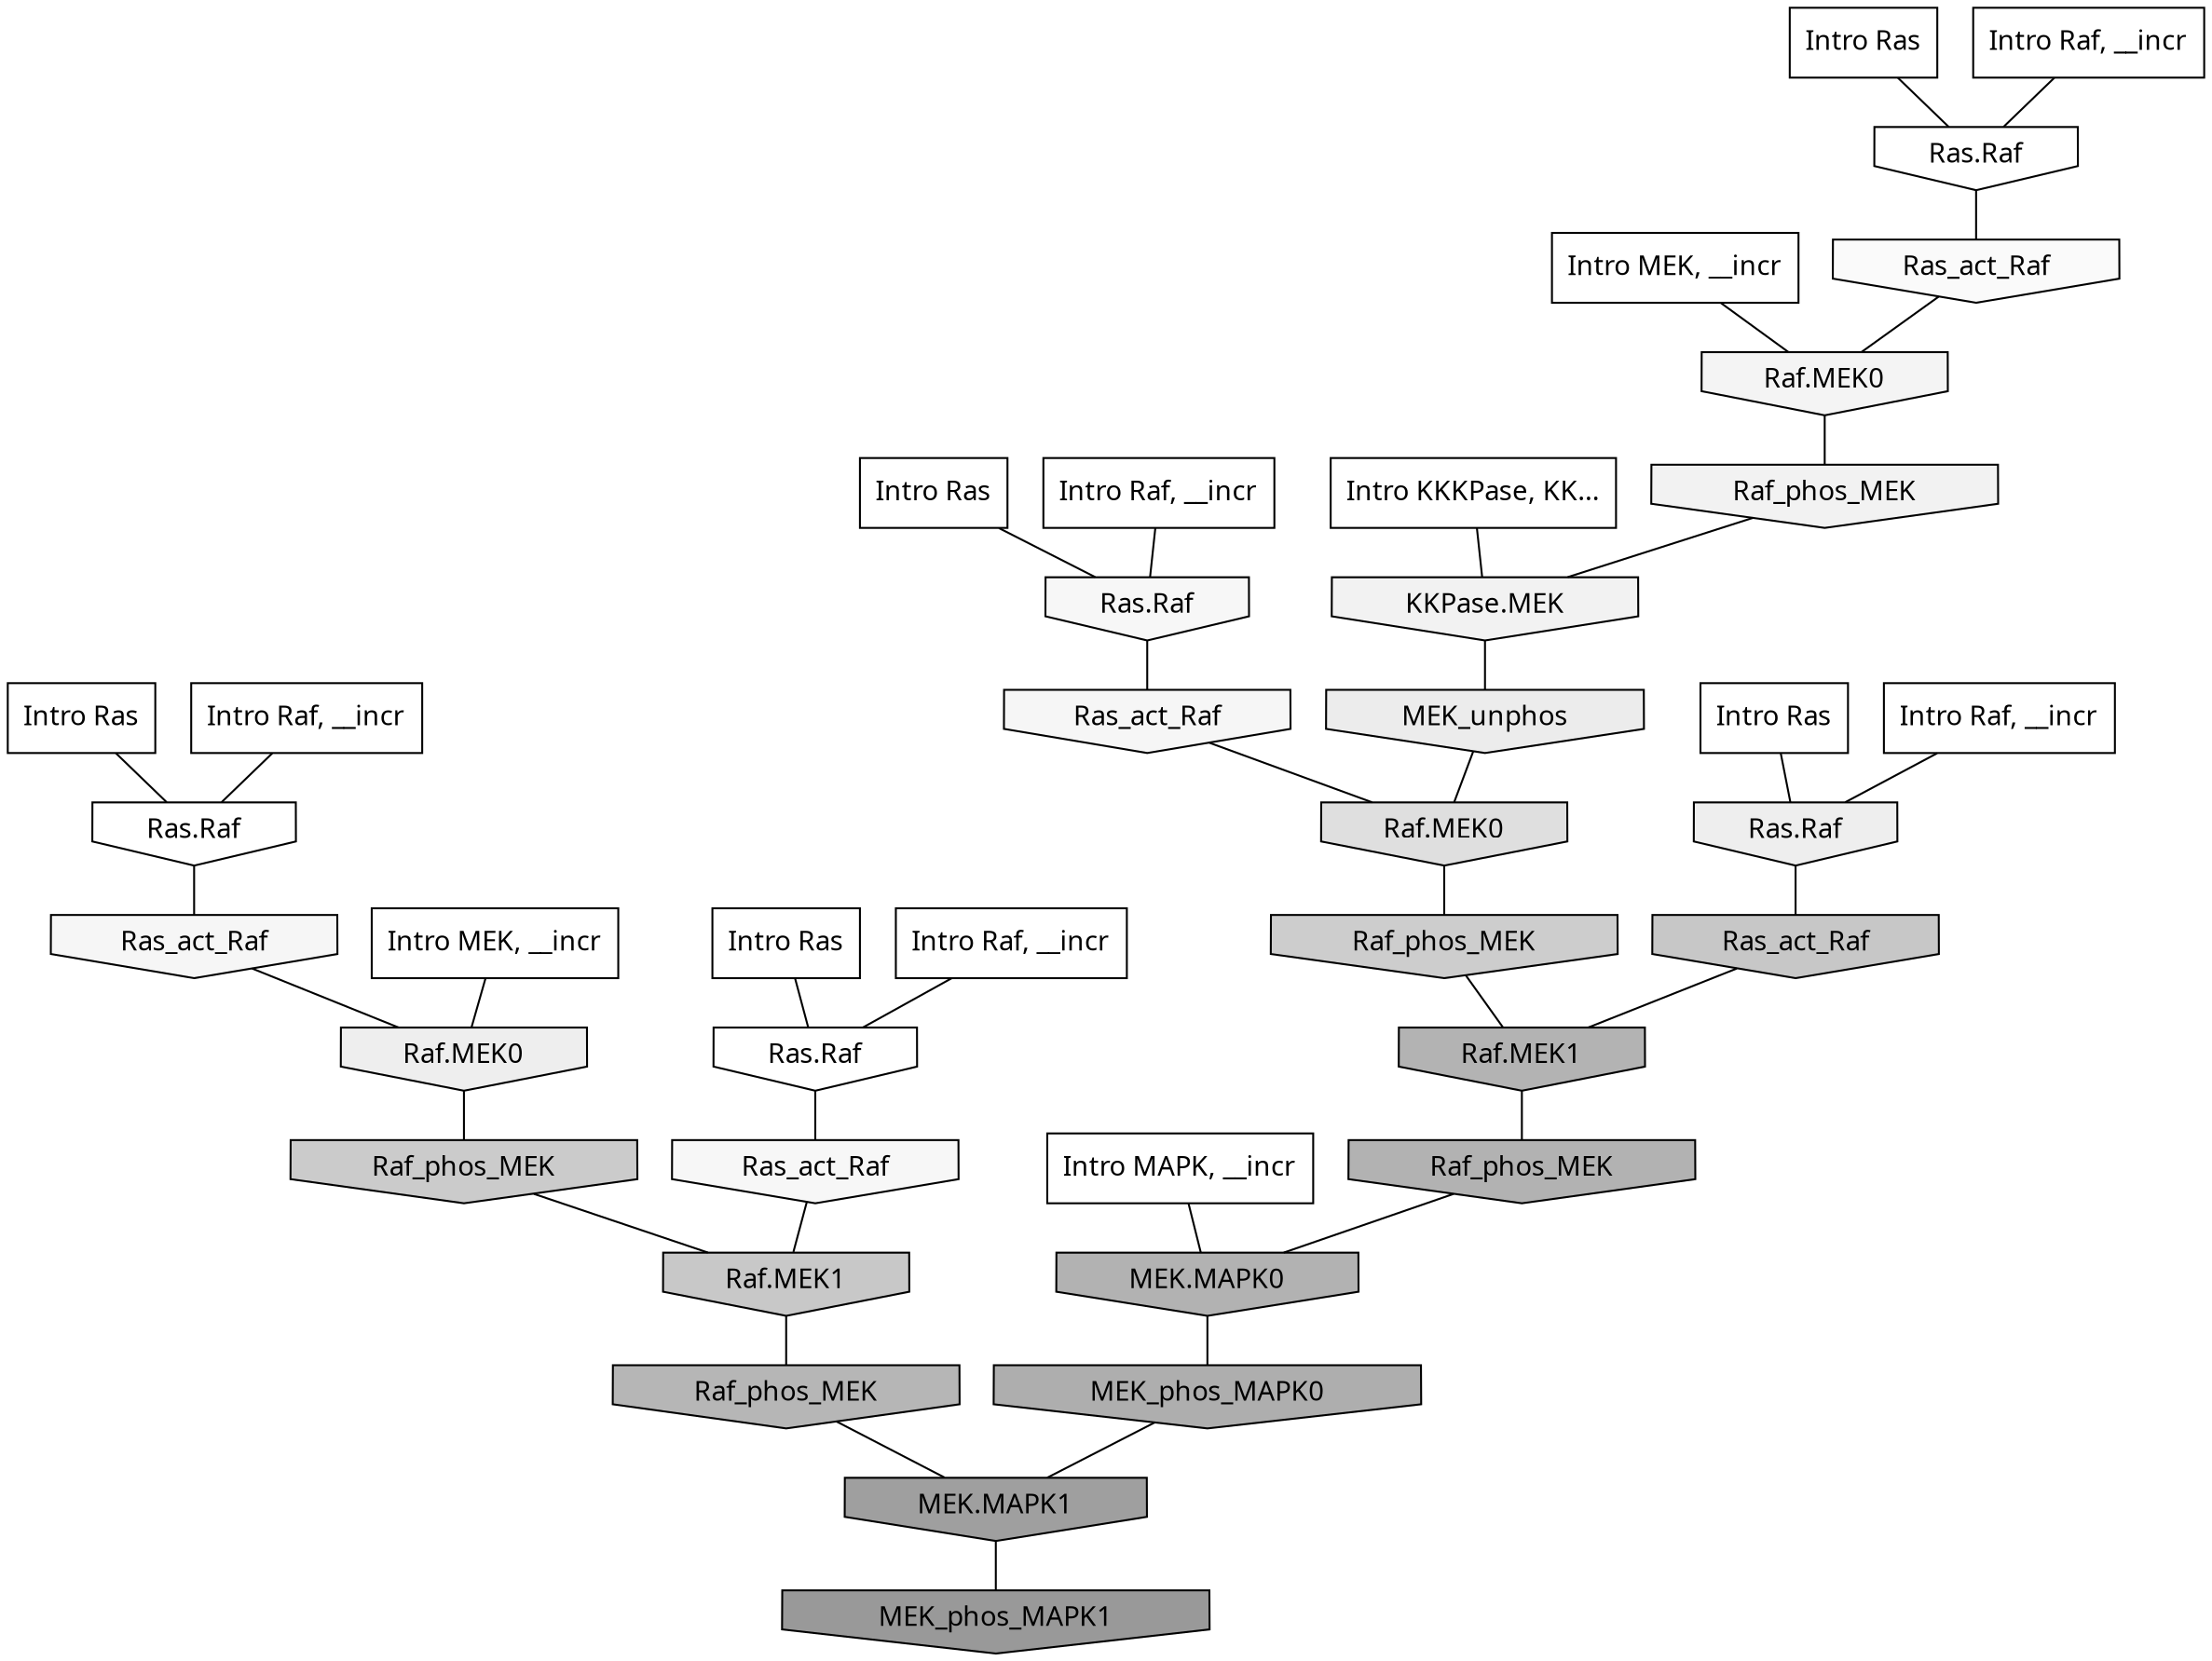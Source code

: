 digraph G{
  rankdir="TB";
  ranksep=0.30;
  node [fontname="CMU Serif"];
  edge [fontname="CMU Serif"];
  
  0 [label="Intro Ras", shape=rectangle, style=filled, fillcolor="0.000 0.000 1.000"]
  
  5 [label="Intro Ras", shape=rectangle, style=filled, fillcolor="0.000 0.000 1.000"]
  
  28 [label="Intro Ras", shape=rectangle, style=filled, fillcolor="0.000 0.000 1.000"]
  
  38 [label="Intro Ras", shape=rectangle, style=filled, fillcolor="0.000 0.000 1.000"]
  
  89 [label="Intro Ras", shape=rectangle, style=filled, fillcolor="0.000 0.000 1.000"]
  
  235 [label="Intro Raf, __incr", shape=rectangle, style=filled, fillcolor="0.000 0.000 1.000"]
  
  263 [label="Intro Raf, __incr", shape=rectangle, style=filled, fillcolor="0.000 0.000 1.000"]
  
  469 [label="Intro Raf, __incr", shape=rectangle, style=filled, fillcolor="0.000 0.000 1.000"]
  
  582 [label="Intro Raf, __incr", shape=rectangle, style=filled, fillcolor="0.000 0.000 1.000"]
  
  668 [label="Intro Raf, __incr", shape=rectangle, style=filled, fillcolor="0.000 0.000 1.000"]
  
  1526 [label="Intro MEK, __incr", shape=rectangle, style=filled, fillcolor="0.000 0.000 1.000"]
  
  1882 [label="Intro MEK, __incr", shape=rectangle, style=filled, fillcolor="0.000 0.000 1.000"]
  
  2350 [label="Intro MAPK, __incr", shape=rectangle, style=filled, fillcolor="0.000 0.000 1.000"]
  
  3160 [label="Intro KKKPase, KK...", shape=rectangle, style=filled, fillcolor="0.000 0.000 1.000"]
  
  3289 [label="Ras.Raf", shape=invhouse, style=filled, fillcolor="0.000 0.000 1.000"]
  
  3294 [label="Ras.Raf", shape=invhouse, style=filled, fillcolor="0.000 0.000 1.000"]
  
  3319 [label="Ras.Raf", shape=invhouse, style=filled, fillcolor="0.000 0.000 0.998"]
  
  3451 [label="Ras_act_Raf", shape=invhouse, style=filled, fillcolor="0.000 0.000 0.977"]
  
  3508 [label="Ras_act_Raf", shape=invhouse, style=filled, fillcolor="0.000 0.000 0.968"]
  
  3541 [label="Ras.Raf", shape=invhouse, style=filled, fillcolor="0.000 0.000 0.966"]
  
  3556 [label="Ras_act_Raf", shape=invhouse, style=filled, fillcolor="0.000 0.000 0.964"]
  
  3577 [label="Ras_act_Raf", shape=invhouse, style=filled, fillcolor="0.000 0.000 0.961"]
  
  3626 [label="Raf.MEK0", shape=invhouse, style=filled, fillcolor="0.000 0.000 0.956"]
  
  3722 [label="Raf_phos_MEK", shape=invhouse, style=filled, fillcolor="0.000 0.000 0.946"]
  
  3733 [label="KKPase.MEK", shape=invhouse, style=filled, fillcolor="0.000 0.000 0.946"]
  
  3932 [label="Raf.MEK0", shape=invhouse, style=filled, fillcolor="0.000 0.000 0.932"]
  
  3975 [label="Ras.Raf", shape=invhouse, style=filled, fillcolor="0.000 0.000 0.930"]
  
  4097 [label="MEK_unphos", shape=invhouse, style=filled, fillcolor="0.000 0.000 0.922"]
  
  4860 [label="Raf.MEK0", shape=invhouse, style=filled, fillcolor="0.000 0.000 0.874"]
  
  6146 [label="Raf_phos_MEK", shape=invhouse, style=filled, fillcolor="0.000 0.000 0.803"]
  
  6333 [label="Raf_phos_MEK", shape=invhouse, style=filled, fillcolor="0.000 0.000 0.795"]
  
  6598 [label="Raf.MEK1", shape=invhouse, style=filled, fillcolor="0.000 0.000 0.785"]
  
  6741 [label="Ras_act_Raf", shape=invhouse, style=filled, fillcolor="0.000 0.000 0.780"]
  
  8953 [label="Raf_phos_MEK", shape=invhouse, style=filled, fillcolor="0.000 0.000 0.713"]
  
  9508 [label="Raf.MEK1", shape=invhouse, style=filled, fillcolor="0.000 0.000 0.700"]
  
  9605 [label="Raf_phos_MEK", shape=invhouse, style=filled, fillcolor="0.000 0.000 0.698"]
  
  9607 [label="MEK.MAPK0", shape=invhouse, style=filled, fillcolor="0.000 0.000 0.698"]
  
  10448 [label="MEK_phos_MAPK0", shape=invhouse, style=filled, fillcolor="0.000 0.000 0.680"]
  
  13896 [label="MEK.MAPK1", shape=invhouse, style=filled, fillcolor="0.000 0.000 0.623"]
  
  15498 [label="MEK_phos_MAPK1", shape=invhouse, style=filled, fillcolor="0.000 0.000 0.600"]
  
  
  13896 -> 15498 [dir=none, color="0.000 0.000 0.000"] 
  10448 -> 13896 [dir=none, color="0.000 0.000 0.000"] 
  9607 -> 10448 [dir=none, color="0.000 0.000 0.000"] 
  9605 -> 9607 [dir=none, color="0.000 0.000 0.000"] 
  9508 -> 9605 [dir=none, color="0.000 0.000 0.000"] 
  8953 -> 13896 [dir=none, color="0.000 0.000 0.000"] 
  6741 -> 9508 [dir=none, color="0.000 0.000 0.000"] 
  6598 -> 8953 [dir=none, color="0.000 0.000 0.000"] 
  6333 -> 6598 [dir=none, color="0.000 0.000 0.000"] 
  6146 -> 9508 [dir=none, color="0.000 0.000 0.000"] 
  4860 -> 6146 [dir=none, color="0.000 0.000 0.000"] 
  4097 -> 4860 [dir=none, color="0.000 0.000 0.000"] 
  3975 -> 6741 [dir=none, color="0.000 0.000 0.000"] 
  3932 -> 6333 [dir=none, color="0.000 0.000 0.000"] 
  3733 -> 4097 [dir=none, color="0.000 0.000 0.000"] 
  3722 -> 3733 [dir=none, color="0.000 0.000 0.000"] 
  3626 -> 3722 [dir=none, color="0.000 0.000 0.000"] 
  3577 -> 4860 [dir=none, color="0.000 0.000 0.000"] 
  3556 -> 3932 [dir=none, color="0.000 0.000 0.000"] 
  3541 -> 3577 [dir=none, color="0.000 0.000 0.000"] 
  3508 -> 6598 [dir=none, color="0.000 0.000 0.000"] 
  3451 -> 3626 [dir=none, color="0.000 0.000 0.000"] 
  3319 -> 3556 [dir=none, color="0.000 0.000 0.000"] 
  3294 -> 3508 [dir=none, color="0.000 0.000 0.000"] 
  3289 -> 3451 [dir=none, color="0.000 0.000 0.000"] 
  3160 -> 3733 [dir=none, color="0.000 0.000 0.000"] 
  2350 -> 9607 [dir=none, color="0.000 0.000 0.000"] 
  1882 -> 3626 [dir=none, color="0.000 0.000 0.000"] 
  1526 -> 3932 [dir=none, color="0.000 0.000 0.000"] 
  668 -> 3541 [dir=none, color="0.000 0.000 0.000"] 
  582 -> 3975 [dir=none, color="0.000 0.000 0.000"] 
  469 -> 3294 [dir=none, color="0.000 0.000 0.000"] 
  263 -> 3289 [dir=none, color="0.000 0.000 0.000"] 
  235 -> 3319 [dir=none, color="0.000 0.000 0.000"] 
  89 -> 3541 [dir=none, color="0.000 0.000 0.000"] 
  38 -> 3975 [dir=none, color="0.000 0.000 0.000"] 
  28 -> 3294 [dir=none, color="0.000 0.000 0.000"] 
  5 -> 3289 [dir=none, color="0.000 0.000 0.000"] 
  0 -> 3319 [dir=none, color="0.000 0.000 0.000"] 
  
  }
